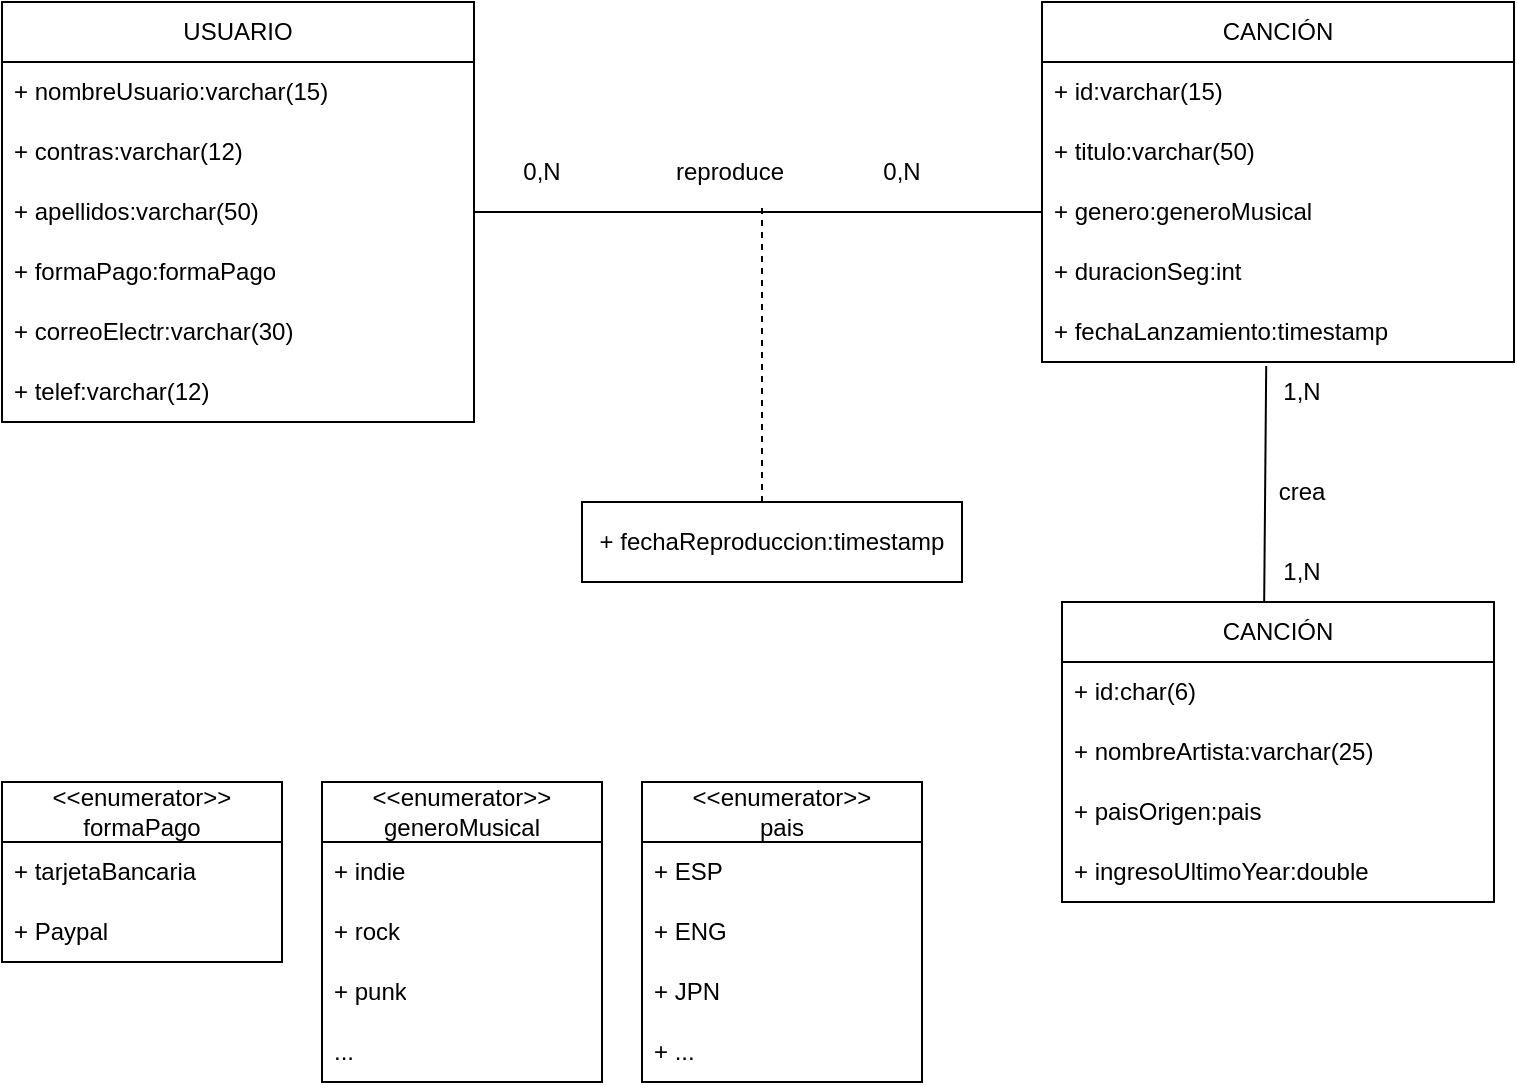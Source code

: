 <mxfile version="23.1.3" type="github">
  <diagram name="Página-1" id="JlnmGvt2A787iFXEalAE">
    <mxGraphModel dx="712" dy="798" grid="1" gridSize="10" guides="1" tooltips="1" connect="1" arrows="1" fold="1" page="1" pageScale="1" pageWidth="827" pageHeight="1169" math="0" shadow="0">
      <root>
        <mxCell id="0" />
        <mxCell id="1" parent="0" />
        <mxCell id="7eNA12mq8woD1naOaloX-3" value="USUARIO" style="swimlane;fontStyle=0;childLayout=stackLayout;horizontal=1;startSize=30;horizontalStack=0;resizeParent=1;resizeParentMax=0;resizeLast=0;collapsible=1;marginBottom=0;whiteSpace=wrap;html=1;" parent="1" vertex="1">
          <mxGeometry x="50" y="20" width="236" height="210" as="geometry" />
        </mxCell>
        <mxCell id="7eNA12mq8woD1naOaloX-4" value="+ nombreUsuario:varchar(15)" style="text;strokeColor=none;fillColor=none;align=left;verticalAlign=middle;spacingLeft=4;spacingRight=4;overflow=hidden;points=[[0,0.5],[1,0.5]];portConstraint=eastwest;rotatable=0;whiteSpace=wrap;html=1;" parent="7eNA12mq8woD1naOaloX-3" vertex="1">
          <mxGeometry y="30" width="236" height="30" as="geometry" />
        </mxCell>
        <mxCell id="7eNA12mq8woD1naOaloX-5" value="+ contras:varchar(12)" style="text;strokeColor=none;fillColor=none;align=left;verticalAlign=middle;spacingLeft=4;spacingRight=4;overflow=hidden;points=[[0,0.5],[1,0.5]];portConstraint=eastwest;rotatable=0;whiteSpace=wrap;html=1;" parent="7eNA12mq8woD1naOaloX-3" vertex="1">
          <mxGeometry y="60" width="236" height="30" as="geometry" />
        </mxCell>
        <mxCell id="7eNA12mq8woD1naOaloX-17" value="+ apellidos:varchar(50)" style="text;strokeColor=none;fillColor=none;align=left;verticalAlign=middle;spacingLeft=4;spacingRight=4;overflow=hidden;points=[[0,0.5],[1,0.5]];portConstraint=eastwest;rotatable=0;whiteSpace=wrap;html=1;" parent="7eNA12mq8woD1naOaloX-3" vertex="1">
          <mxGeometry y="90" width="236" height="30" as="geometry" />
        </mxCell>
        <mxCell id="7eNA12mq8woD1naOaloX-18" value="+ formaPago:formaPago" style="text;strokeColor=none;fillColor=none;align=left;verticalAlign=middle;spacingLeft=4;spacingRight=4;overflow=hidden;points=[[0,0.5],[1,0.5]];portConstraint=eastwest;rotatable=0;whiteSpace=wrap;html=1;" parent="7eNA12mq8woD1naOaloX-3" vertex="1">
          <mxGeometry y="120" width="236" height="30" as="geometry" />
        </mxCell>
        <mxCell id="7eNA12mq8woD1naOaloX-19" value="+ correoElectr:varchar(30)" style="text;strokeColor=none;fillColor=none;align=left;verticalAlign=middle;spacingLeft=4;spacingRight=4;overflow=hidden;points=[[0,0.5],[1,0.5]];portConstraint=eastwest;rotatable=0;whiteSpace=wrap;html=1;" parent="7eNA12mq8woD1naOaloX-3" vertex="1">
          <mxGeometry y="150" width="236" height="30" as="geometry" />
        </mxCell>
        <mxCell id="7eNA12mq8woD1naOaloX-20" value="+ telef:varchar(12)" style="text;strokeColor=none;fillColor=none;align=left;verticalAlign=middle;spacingLeft=4;spacingRight=4;overflow=hidden;points=[[0,0.5],[1,0.5]];portConstraint=eastwest;rotatable=0;whiteSpace=wrap;html=1;" parent="7eNA12mq8woD1naOaloX-3" vertex="1">
          <mxGeometry y="180" width="236" height="30" as="geometry" />
        </mxCell>
        <mxCell id="7eNA12mq8woD1naOaloX-7" value="&lt;div&gt;&amp;lt;&amp;lt;enumerator&amp;gt;&amp;gt;&lt;/div&gt;&lt;div&gt;formaPago&lt;br&gt;&lt;/div&gt;" style="swimlane;fontStyle=0;childLayout=stackLayout;horizontal=1;startSize=30;horizontalStack=0;resizeParent=1;resizeParentMax=0;resizeLast=0;collapsible=1;marginBottom=0;whiteSpace=wrap;html=1;" parent="1" vertex="1">
          <mxGeometry x="50" y="410" width="140" height="90" as="geometry" />
        </mxCell>
        <mxCell id="7eNA12mq8woD1naOaloX-8" value="+ tarjetaBancaria" style="text;strokeColor=none;fillColor=none;align=left;verticalAlign=middle;spacingLeft=4;spacingRight=4;overflow=hidden;points=[[0,0.5],[1,0.5]];portConstraint=eastwest;rotatable=0;whiteSpace=wrap;html=1;" parent="7eNA12mq8woD1naOaloX-7" vertex="1">
          <mxGeometry y="30" width="140" height="30" as="geometry" />
        </mxCell>
        <mxCell id="7eNA12mq8woD1naOaloX-9" value="+ Paypal" style="text;strokeColor=none;fillColor=none;align=left;verticalAlign=middle;spacingLeft=4;spacingRight=4;overflow=hidden;points=[[0,0.5],[1,0.5]];portConstraint=eastwest;rotatable=0;whiteSpace=wrap;html=1;" parent="7eNA12mq8woD1naOaloX-7" vertex="1">
          <mxGeometry y="60" width="140" height="30" as="geometry" />
        </mxCell>
        <mxCell id="7eNA12mq8woD1naOaloX-21" value="" style="endArrow=none;html=1;rounded=0;exitX=1;exitY=0.5;exitDx=0;exitDy=0;entryX=0;entryY=0.5;entryDx=0;entryDy=0;" parent="1" source="7eNA12mq8woD1naOaloX-3" target="7eNA12mq8woD1naOaloX-28" edge="1">
          <mxGeometry width="50" height="50" relative="1" as="geometry">
            <mxPoint x="312" y="140" as="sourcePoint" />
            <mxPoint x="542" y="125" as="targetPoint" />
          </mxGeometry>
        </mxCell>
        <mxCell id="7eNA12mq8woD1naOaloX-22" value="reproduce" style="text;html=1;strokeColor=none;fillColor=none;align=center;verticalAlign=middle;whiteSpace=wrap;rounded=0;" parent="1" vertex="1">
          <mxGeometry x="384" y="90" width="60" height="30" as="geometry" />
        </mxCell>
        <mxCell id="7eNA12mq8woD1naOaloX-23" value="0,N" style="text;html=1;strokeColor=none;fillColor=none;align=center;verticalAlign=middle;whiteSpace=wrap;rounded=0;" parent="1" vertex="1">
          <mxGeometry x="290" y="90" width="60" height="30" as="geometry" />
        </mxCell>
        <mxCell id="7eNA12mq8woD1naOaloX-24" value="0,N" style="text;html=1;strokeColor=none;fillColor=none;align=center;verticalAlign=middle;whiteSpace=wrap;rounded=0;" parent="1" vertex="1">
          <mxGeometry x="470" y="90" width="60" height="30" as="geometry" />
        </mxCell>
        <mxCell id="7eNA12mq8woD1naOaloX-25" value="CANCIÓN" style="swimlane;fontStyle=0;childLayout=stackLayout;horizontal=1;startSize=30;horizontalStack=0;resizeParent=1;resizeParentMax=0;resizeLast=0;collapsible=1;marginBottom=0;whiteSpace=wrap;html=1;" parent="1" vertex="1">
          <mxGeometry x="570" y="20" width="236" height="180" as="geometry" />
        </mxCell>
        <mxCell id="7eNA12mq8woD1naOaloX-26" value="+ id:varchar(15)" style="text;strokeColor=none;fillColor=none;align=left;verticalAlign=middle;spacingLeft=4;spacingRight=4;overflow=hidden;points=[[0,0.5],[1,0.5]];portConstraint=eastwest;rotatable=0;whiteSpace=wrap;html=1;" parent="7eNA12mq8woD1naOaloX-25" vertex="1">
          <mxGeometry y="30" width="236" height="30" as="geometry" />
        </mxCell>
        <mxCell id="7eNA12mq8woD1naOaloX-27" value="+ titulo:varchar(50)" style="text;strokeColor=none;fillColor=none;align=left;verticalAlign=middle;spacingLeft=4;spacingRight=4;overflow=hidden;points=[[0,0.5],[1,0.5]];portConstraint=eastwest;rotatable=0;whiteSpace=wrap;html=1;" parent="7eNA12mq8woD1naOaloX-25" vertex="1">
          <mxGeometry y="60" width="236" height="30" as="geometry" />
        </mxCell>
        <mxCell id="7eNA12mq8woD1naOaloX-28" value="+ genero:generoMusical" style="text;strokeColor=none;fillColor=none;align=left;verticalAlign=middle;spacingLeft=4;spacingRight=4;overflow=hidden;points=[[0,0.5],[1,0.5]];portConstraint=eastwest;rotatable=0;whiteSpace=wrap;html=1;" parent="7eNA12mq8woD1naOaloX-25" vertex="1">
          <mxGeometry y="90" width="236" height="30" as="geometry" />
        </mxCell>
        <mxCell id="7eNA12mq8woD1naOaloX-29" value="+ duracionSeg:int" style="text;strokeColor=none;fillColor=none;align=left;verticalAlign=middle;spacingLeft=4;spacingRight=4;overflow=hidden;points=[[0,0.5],[1,0.5]];portConstraint=eastwest;rotatable=0;whiteSpace=wrap;html=1;" parent="7eNA12mq8woD1naOaloX-25" vertex="1">
          <mxGeometry y="120" width="236" height="30" as="geometry" />
        </mxCell>
        <mxCell id="7eNA12mq8woD1naOaloX-30" value="+ fechaLanzamiento:timestamp" style="text;strokeColor=none;fillColor=none;align=left;verticalAlign=middle;spacingLeft=4;spacingRight=4;overflow=hidden;points=[[0,0.5],[1,0.5]];portConstraint=eastwest;rotatable=0;whiteSpace=wrap;html=1;" parent="7eNA12mq8woD1naOaloX-25" vertex="1">
          <mxGeometry y="150" width="236" height="30" as="geometry" />
        </mxCell>
        <mxCell id="7eNA12mq8woD1naOaloX-32" value="&lt;div&gt;&amp;lt;&amp;lt;enumerator&amp;gt;&amp;gt;&lt;/div&gt;&lt;div&gt;generoMusical&lt;br&gt;&lt;/div&gt;" style="swimlane;fontStyle=0;childLayout=stackLayout;horizontal=1;startSize=30;horizontalStack=0;resizeParent=1;resizeParentMax=0;resizeLast=0;collapsible=1;marginBottom=0;whiteSpace=wrap;html=1;" parent="1" vertex="1">
          <mxGeometry x="210" y="410" width="140" height="150" as="geometry" />
        </mxCell>
        <mxCell id="7eNA12mq8woD1naOaloX-33" value="+ indie" style="text;strokeColor=none;fillColor=none;align=left;verticalAlign=middle;spacingLeft=4;spacingRight=4;overflow=hidden;points=[[0,0.5],[1,0.5]];portConstraint=eastwest;rotatable=0;whiteSpace=wrap;html=1;" parent="7eNA12mq8woD1naOaloX-32" vertex="1">
          <mxGeometry y="30" width="140" height="30" as="geometry" />
        </mxCell>
        <mxCell id="7eNA12mq8woD1naOaloX-34" value="+ rock" style="text;strokeColor=none;fillColor=none;align=left;verticalAlign=middle;spacingLeft=4;spacingRight=4;overflow=hidden;points=[[0,0.5],[1,0.5]];portConstraint=eastwest;rotatable=0;whiteSpace=wrap;html=1;" parent="7eNA12mq8woD1naOaloX-32" vertex="1">
          <mxGeometry y="60" width="140" height="30" as="geometry" />
        </mxCell>
        <mxCell id="7eNA12mq8woD1naOaloX-35" value="+ punk" style="text;strokeColor=none;fillColor=none;align=left;verticalAlign=middle;spacingLeft=4;spacingRight=4;overflow=hidden;points=[[0,0.5],[1,0.5]];portConstraint=eastwest;rotatable=0;whiteSpace=wrap;html=1;" parent="7eNA12mq8woD1naOaloX-32" vertex="1">
          <mxGeometry y="90" width="140" height="30" as="geometry" />
        </mxCell>
        <mxCell id="7eNA12mq8woD1naOaloX-36" value="..." style="text;strokeColor=none;fillColor=none;align=left;verticalAlign=middle;spacingLeft=4;spacingRight=4;overflow=hidden;points=[[0,0.5],[1,0.5]];portConstraint=eastwest;rotatable=0;whiteSpace=wrap;html=1;" parent="7eNA12mq8woD1naOaloX-32" vertex="1">
          <mxGeometry y="120" width="140" height="30" as="geometry" />
        </mxCell>
        <mxCell id="7eNA12mq8woD1naOaloX-37" value="&lt;div&gt;&amp;lt;&amp;lt;enumerator&amp;gt;&amp;gt;&lt;/div&gt;&lt;div&gt;pais&lt;br&gt;&lt;/div&gt;" style="swimlane;fontStyle=0;childLayout=stackLayout;horizontal=1;startSize=30;horizontalStack=0;resizeParent=1;resizeParentMax=0;resizeLast=0;collapsible=1;marginBottom=0;whiteSpace=wrap;html=1;" parent="1" vertex="1">
          <mxGeometry x="370" y="410" width="140" height="150" as="geometry" />
        </mxCell>
        <mxCell id="7eNA12mq8woD1naOaloX-38" value="+ ESP" style="text;strokeColor=none;fillColor=none;align=left;verticalAlign=middle;spacingLeft=4;spacingRight=4;overflow=hidden;points=[[0,0.5],[1,0.5]];portConstraint=eastwest;rotatable=0;whiteSpace=wrap;html=1;" parent="7eNA12mq8woD1naOaloX-37" vertex="1">
          <mxGeometry y="30" width="140" height="30" as="geometry" />
        </mxCell>
        <mxCell id="7eNA12mq8woD1naOaloX-39" value="+ ENG" style="text;strokeColor=none;fillColor=none;align=left;verticalAlign=middle;spacingLeft=4;spacingRight=4;overflow=hidden;points=[[0,0.5],[1,0.5]];portConstraint=eastwest;rotatable=0;whiteSpace=wrap;html=1;" parent="7eNA12mq8woD1naOaloX-37" vertex="1">
          <mxGeometry y="60" width="140" height="30" as="geometry" />
        </mxCell>
        <mxCell id="7eNA12mq8woD1naOaloX-40" value="+ JPN" style="text;strokeColor=none;fillColor=none;align=left;verticalAlign=middle;spacingLeft=4;spacingRight=4;overflow=hidden;points=[[0,0.5],[1,0.5]];portConstraint=eastwest;rotatable=0;whiteSpace=wrap;html=1;" parent="7eNA12mq8woD1naOaloX-37" vertex="1">
          <mxGeometry y="90" width="140" height="30" as="geometry" />
        </mxCell>
        <mxCell id="7eNA12mq8woD1naOaloX-41" value="+ ..." style="text;strokeColor=none;fillColor=none;align=left;verticalAlign=middle;spacingLeft=4;spacingRight=4;overflow=hidden;points=[[0,0.5],[1,0.5]];portConstraint=eastwest;rotatable=0;whiteSpace=wrap;html=1;" parent="7eNA12mq8woD1naOaloX-37" vertex="1">
          <mxGeometry y="120" width="140" height="30" as="geometry" />
        </mxCell>
        <mxCell id="7eNA12mq8woD1naOaloX-43" value="CANCIÓN" style="swimlane;fontStyle=0;childLayout=stackLayout;horizontal=1;startSize=30;horizontalStack=0;resizeParent=1;resizeParentMax=0;resizeLast=0;collapsible=1;marginBottom=0;whiteSpace=wrap;html=1;" parent="1" vertex="1">
          <mxGeometry x="580" y="320" width="216" height="150" as="geometry" />
        </mxCell>
        <mxCell id="7eNA12mq8woD1naOaloX-44" value="+ id:char(6)" style="text;strokeColor=none;fillColor=none;align=left;verticalAlign=middle;spacingLeft=4;spacingRight=4;overflow=hidden;points=[[0,0.5],[1,0.5]];portConstraint=eastwest;rotatable=0;whiteSpace=wrap;html=1;" parent="7eNA12mq8woD1naOaloX-43" vertex="1">
          <mxGeometry y="30" width="216" height="30" as="geometry" />
        </mxCell>
        <mxCell id="7eNA12mq8woD1naOaloX-45" value="+ nombreArtista:varchar(25)" style="text;strokeColor=none;fillColor=none;align=left;verticalAlign=middle;spacingLeft=4;spacingRight=4;overflow=hidden;points=[[0,0.5],[1,0.5]];portConstraint=eastwest;rotatable=0;whiteSpace=wrap;html=1;" parent="7eNA12mq8woD1naOaloX-43" vertex="1">
          <mxGeometry y="60" width="216" height="30" as="geometry" />
        </mxCell>
        <mxCell id="7eNA12mq8woD1naOaloX-46" value="+ paisOrigen:pais" style="text;strokeColor=none;fillColor=none;align=left;verticalAlign=middle;spacingLeft=4;spacingRight=4;overflow=hidden;points=[[0,0.5],[1,0.5]];portConstraint=eastwest;rotatable=0;whiteSpace=wrap;html=1;" parent="7eNA12mq8woD1naOaloX-43" vertex="1">
          <mxGeometry y="90" width="216" height="30" as="geometry" />
        </mxCell>
        <mxCell id="7eNA12mq8woD1naOaloX-47" value="+ ingresoUltimoYear:double" style="text;strokeColor=none;fillColor=none;align=left;verticalAlign=middle;spacingLeft=4;spacingRight=4;overflow=hidden;points=[[0,0.5],[1,0.5]];portConstraint=eastwest;rotatable=0;whiteSpace=wrap;html=1;" parent="7eNA12mq8woD1naOaloX-43" vertex="1">
          <mxGeometry y="120" width="216" height="30" as="geometry" />
        </mxCell>
        <mxCell id="7eNA12mq8woD1naOaloX-49" value="" style="endArrow=none;html=1;rounded=0;entryX=0.475;entryY=1.067;entryDx=0;entryDy=0;entryPerimeter=0;exitX=0.468;exitY=0;exitDx=0;exitDy=0;exitPerimeter=0;" parent="1" source="7eNA12mq8woD1naOaloX-43" target="7eNA12mq8woD1naOaloX-30" edge="1">
          <mxGeometry width="50" height="50" relative="1" as="geometry">
            <mxPoint x="680" y="280" as="sourcePoint" />
            <mxPoint x="730" y="230" as="targetPoint" />
          </mxGeometry>
        </mxCell>
        <mxCell id="7eNA12mq8woD1naOaloX-50" value="" style="endArrow=none;dashed=1;html=1;rounded=0;" parent="1" edge="1">
          <mxGeometry width="50" height="50" relative="1" as="geometry">
            <mxPoint x="430" y="270" as="sourcePoint" />
            <mxPoint x="430" y="120" as="targetPoint" />
            <Array as="points">
              <mxPoint x="430" y="220" />
            </Array>
          </mxGeometry>
        </mxCell>
        <mxCell id="GWjr7GN6aslltZ5MoqQJ-1" style="edgeStyle=none;curved=1;rounded=0;orthogonalLoop=1;jettySize=auto;html=1;exitX=1;exitY=0.5;exitDx=0;exitDy=0;fontSize=12;startSize=8;endSize=8;" edge="1" parent="1" source="7eNA12mq8woD1naOaloX-51">
          <mxGeometry relative="1" as="geometry">
            <mxPoint x="530" y="290" as="targetPoint" />
          </mxGeometry>
        </mxCell>
        <mxCell id="7eNA12mq8woD1naOaloX-51" value="+ fechaReproduccion:timestamp" style="rounded=0;whiteSpace=wrap;html=1;fillColor=none;" parent="1" vertex="1">
          <mxGeometry x="340" y="270" width="190" height="40" as="geometry" />
        </mxCell>
        <mxCell id="7eNA12mq8woD1naOaloX-52" value="1,N" style="text;html=1;strokeColor=none;fillColor=none;align=center;verticalAlign=middle;whiteSpace=wrap;rounded=0;" parent="1" vertex="1">
          <mxGeometry x="670" y="290" width="60" height="30" as="geometry" />
        </mxCell>
        <mxCell id="7eNA12mq8woD1naOaloX-53" value="crea" style="text;html=1;strokeColor=none;fillColor=none;align=center;verticalAlign=middle;whiteSpace=wrap;rounded=0;" parent="1" vertex="1">
          <mxGeometry x="670" y="250" width="60" height="30" as="geometry" />
        </mxCell>
        <mxCell id="7eNA12mq8woD1naOaloX-55" value="1,N" style="text;html=1;strokeColor=none;fillColor=none;align=center;verticalAlign=middle;whiteSpace=wrap;rounded=0;" parent="1" vertex="1">
          <mxGeometry x="670" y="200" width="60" height="30" as="geometry" />
        </mxCell>
      </root>
    </mxGraphModel>
  </diagram>
</mxfile>
